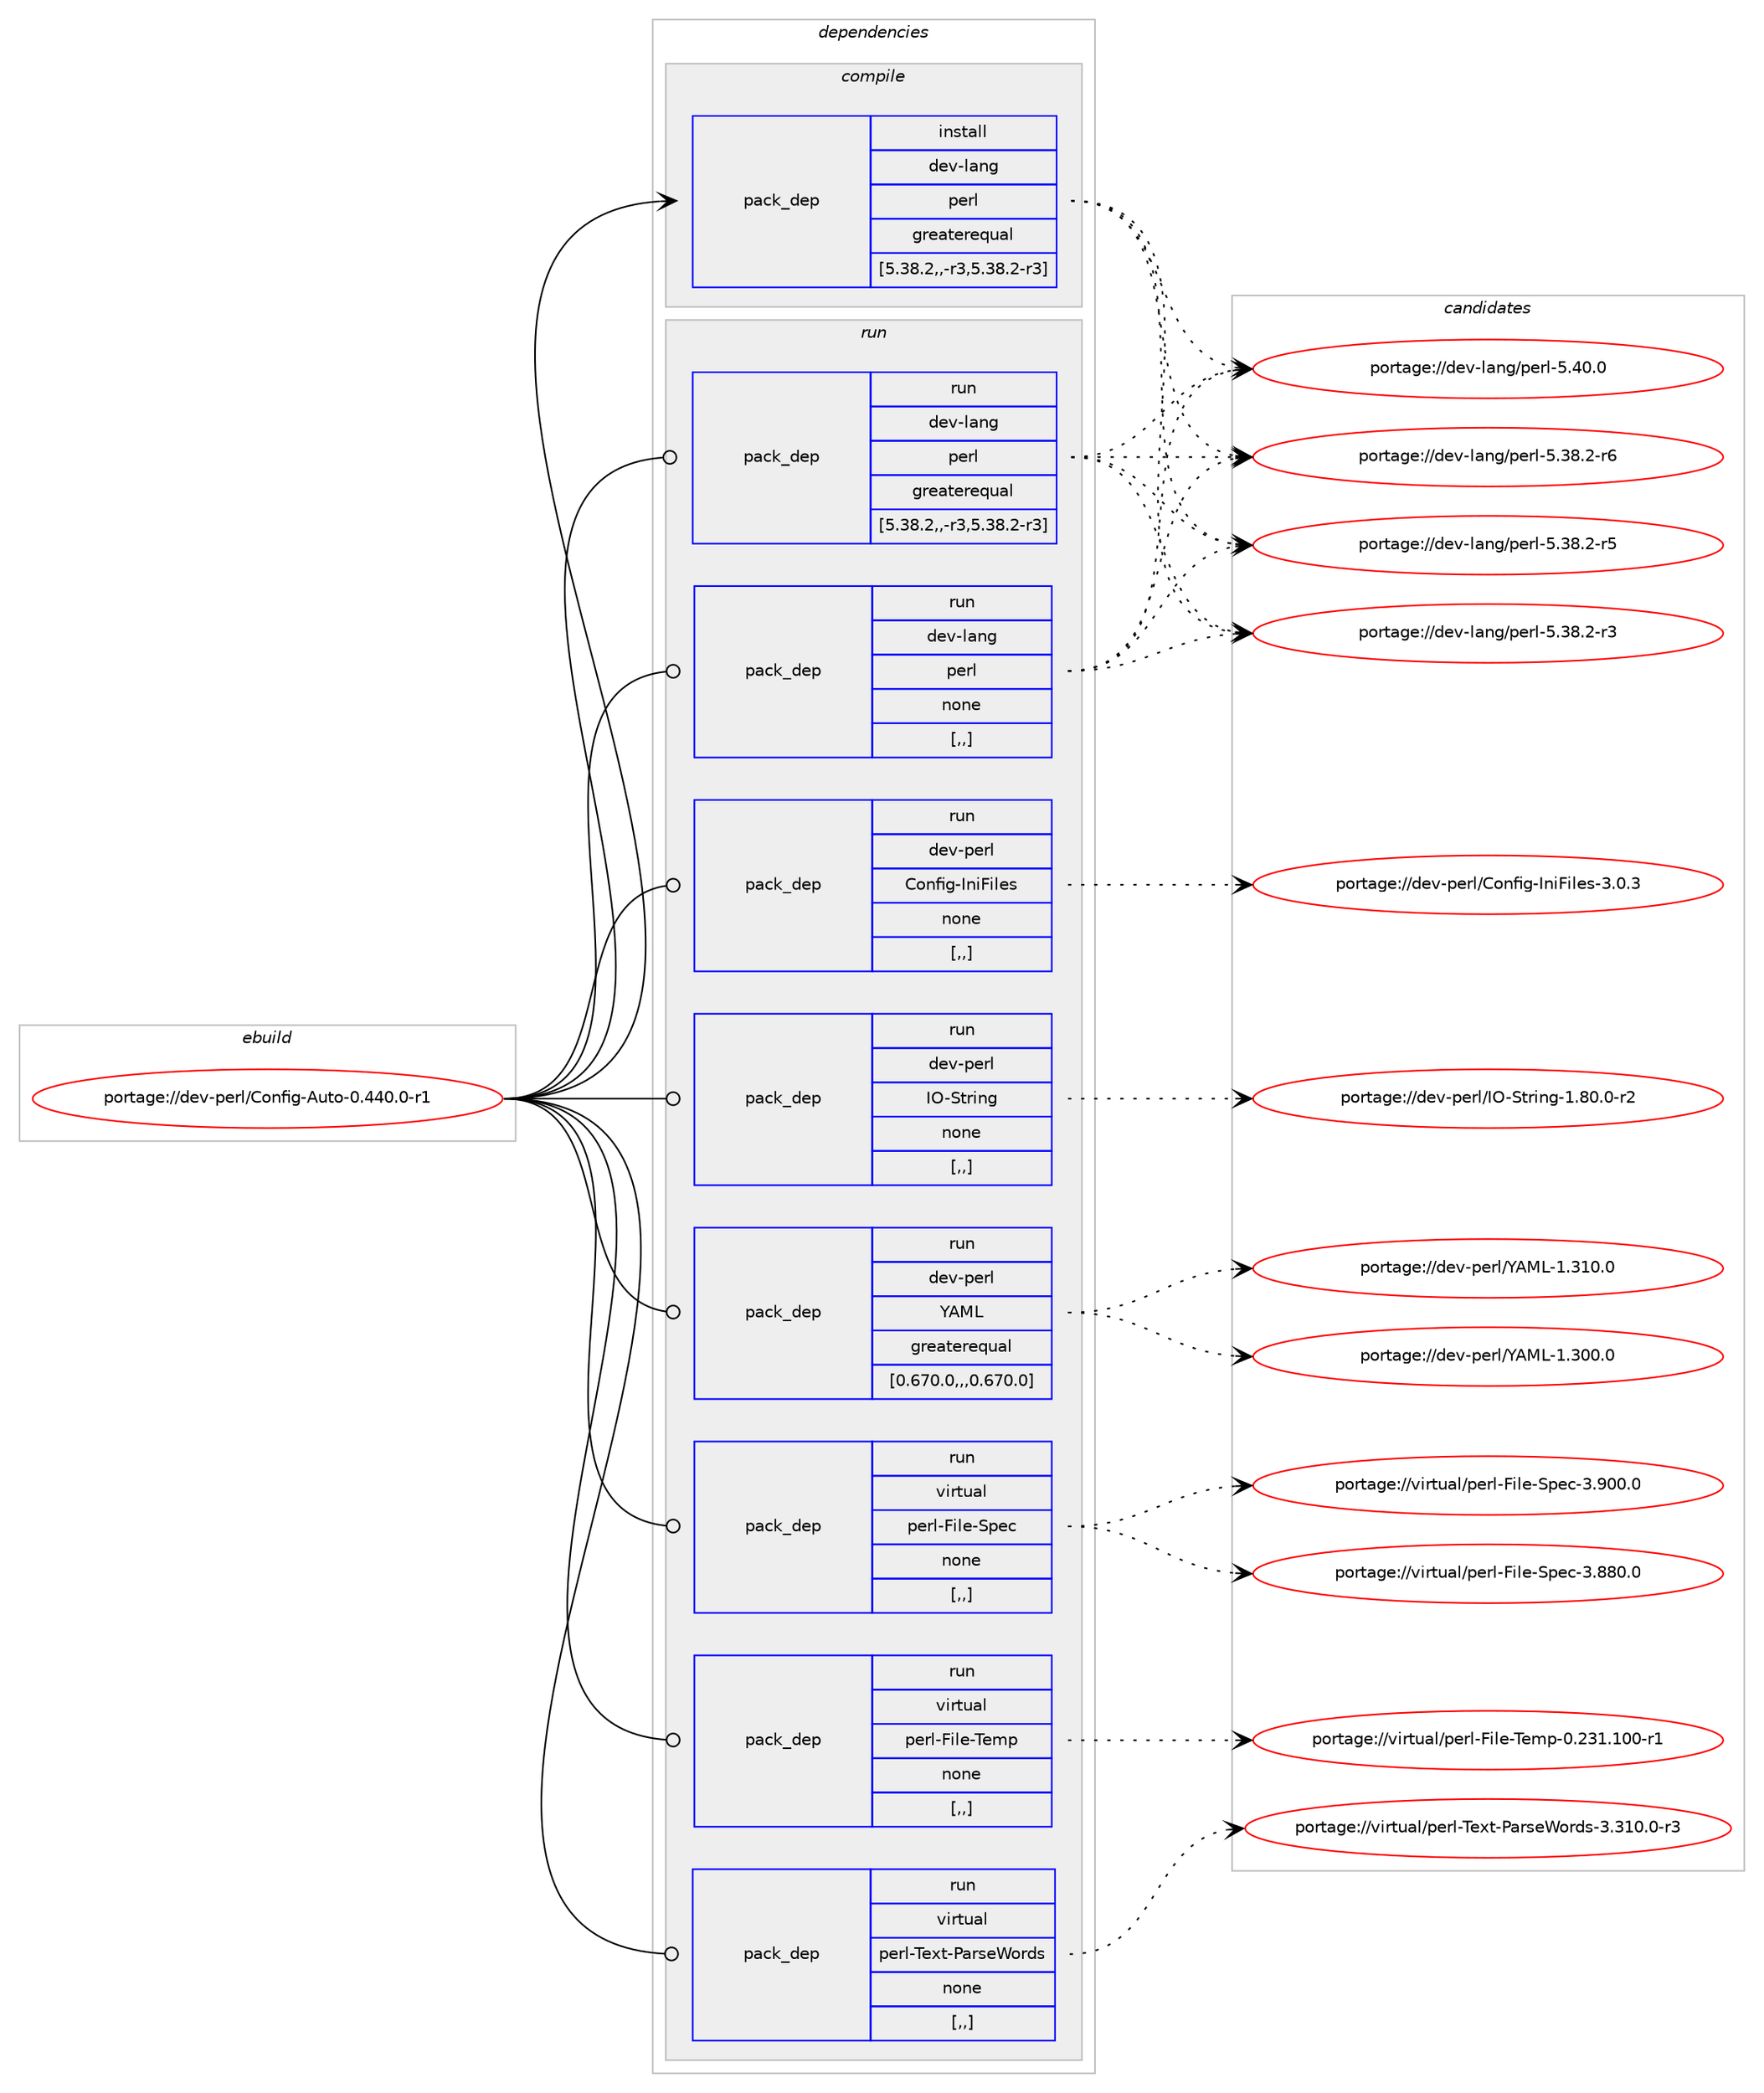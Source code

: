 digraph prolog {

# *************
# Graph options
# *************

newrank=true;
concentrate=true;
compound=true;
graph [rankdir=LR,fontname=Helvetica,fontsize=10,ranksep=1.5];#, ranksep=2.5, nodesep=0.2];
edge  [arrowhead=vee];
node  [fontname=Helvetica,fontsize=10];

# **********
# The ebuild
# **********

subgraph cluster_leftcol {
color=gray;
label=<<i>ebuild</i>>;
id [label="portage://dev-perl/Config-Auto-0.440.0-r1", color=red, width=4, href="../dev-perl/Config-Auto-0.440.0-r1.svg"];
}

# ****************
# The dependencies
# ****************

subgraph cluster_midcol {
color=gray;
label=<<i>dependencies</i>>;
subgraph cluster_compile {
fillcolor="#eeeeee";
style=filled;
label=<<i>compile</i>>;
subgraph pack96581 {
dependency127618 [label=<<TABLE BORDER="0" CELLBORDER="1" CELLSPACING="0" CELLPADDING="4" WIDTH="220"><TR><TD ROWSPAN="6" CELLPADDING="30">pack_dep</TD></TR><TR><TD WIDTH="110">install</TD></TR><TR><TD>dev-lang</TD></TR><TR><TD>perl</TD></TR><TR><TD>greaterequal</TD></TR><TR><TD>[5.38.2,,-r3,5.38.2-r3]</TD></TR></TABLE>>, shape=none, color=blue];
}
id:e -> dependency127618:w [weight=20,style="solid",arrowhead="vee"];
}
subgraph cluster_compileandrun {
fillcolor="#eeeeee";
style=filled;
label=<<i>compile and run</i>>;
}
subgraph cluster_run {
fillcolor="#eeeeee";
style=filled;
label=<<i>run</i>>;
subgraph pack96582 {
dependency127619 [label=<<TABLE BORDER="0" CELLBORDER="1" CELLSPACING="0" CELLPADDING="4" WIDTH="220"><TR><TD ROWSPAN="6" CELLPADDING="30">pack_dep</TD></TR><TR><TD WIDTH="110">run</TD></TR><TR><TD>dev-lang</TD></TR><TR><TD>perl</TD></TR><TR><TD>greaterequal</TD></TR><TR><TD>[5.38.2,,-r3,5.38.2-r3]</TD></TR></TABLE>>, shape=none, color=blue];
}
id:e -> dependency127619:w [weight=20,style="solid",arrowhead="odot"];
subgraph pack96583 {
dependency127620 [label=<<TABLE BORDER="0" CELLBORDER="1" CELLSPACING="0" CELLPADDING="4" WIDTH="220"><TR><TD ROWSPAN="6" CELLPADDING="30">pack_dep</TD></TR><TR><TD WIDTH="110">run</TD></TR><TR><TD>dev-lang</TD></TR><TR><TD>perl</TD></TR><TR><TD>none</TD></TR><TR><TD>[,,]</TD></TR></TABLE>>, shape=none, color=blue];
}
id:e -> dependency127620:w [weight=20,style="solid",arrowhead="odot"];
subgraph pack96584 {
dependency127621 [label=<<TABLE BORDER="0" CELLBORDER="1" CELLSPACING="0" CELLPADDING="4" WIDTH="220"><TR><TD ROWSPAN="6" CELLPADDING="30">pack_dep</TD></TR><TR><TD WIDTH="110">run</TD></TR><TR><TD>dev-perl</TD></TR><TR><TD>Config-IniFiles</TD></TR><TR><TD>none</TD></TR><TR><TD>[,,]</TD></TR></TABLE>>, shape=none, color=blue];
}
id:e -> dependency127621:w [weight=20,style="solid",arrowhead="odot"];
subgraph pack96585 {
dependency127622 [label=<<TABLE BORDER="0" CELLBORDER="1" CELLSPACING="0" CELLPADDING="4" WIDTH="220"><TR><TD ROWSPAN="6" CELLPADDING="30">pack_dep</TD></TR><TR><TD WIDTH="110">run</TD></TR><TR><TD>dev-perl</TD></TR><TR><TD>IO-String</TD></TR><TR><TD>none</TD></TR><TR><TD>[,,]</TD></TR></TABLE>>, shape=none, color=blue];
}
id:e -> dependency127622:w [weight=20,style="solid",arrowhead="odot"];
subgraph pack96586 {
dependency127623 [label=<<TABLE BORDER="0" CELLBORDER="1" CELLSPACING="0" CELLPADDING="4" WIDTH="220"><TR><TD ROWSPAN="6" CELLPADDING="30">pack_dep</TD></TR><TR><TD WIDTH="110">run</TD></TR><TR><TD>dev-perl</TD></TR><TR><TD>YAML</TD></TR><TR><TD>greaterequal</TD></TR><TR><TD>[0.670.0,,,0.670.0]</TD></TR></TABLE>>, shape=none, color=blue];
}
id:e -> dependency127623:w [weight=20,style="solid",arrowhead="odot"];
subgraph pack96587 {
dependency127624 [label=<<TABLE BORDER="0" CELLBORDER="1" CELLSPACING="0" CELLPADDING="4" WIDTH="220"><TR><TD ROWSPAN="6" CELLPADDING="30">pack_dep</TD></TR><TR><TD WIDTH="110">run</TD></TR><TR><TD>virtual</TD></TR><TR><TD>perl-File-Spec</TD></TR><TR><TD>none</TD></TR><TR><TD>[,,]</TD></TR></TABLE>>, shape=none, color=blue];
}
id:e -> dependency127624:w [weight=20,style="solid",arrowhead="odot"];
subgraph pack96588 {
dependency127625 [label=<<TABLE BORDER="0" CELLBORDER="1" CELLSPACING="0" CELLPADDING="4" WIDTH="220"><TR><TD ROWSPAN="6" CELLPADDING="30">pack_dep</TD></TR><TR><TD WIDTH="110">run</TD></TR><TR><TD>virtual</TD></TR><TR><TD>perl-File-Temp</TD></TR><TR><TD>none</TD></TR><TR><TD>[,,]</TD></TR></TABLE>>, shape=none, color=blue];
}
id:e -> dependency127625:w [weight=20,style="solid",arrowhead="odot"];
subgraph pack96589 {
dependency127626 [label=<<TABLE BORDER="0" CELLBORDER="1" CELLSPACING="0" CELLPADDING="4" WIDTH="220"><TR><TD ROWSPAN="6" CELLPADDING="30">pack_dep</TD></TR><TR><TD WIDTH="110">run</TD></TR><TR><TD>virtual</TD></TR><TR><TD>perl-Text-ParseWords</TD></TR><TR><TD>none</TD></TR><TR><TD>[,,]</TD></TR></TABLE>>, shape=none, color=blue];
}
id:e -> dependency127626:w [weight=20,style="solid",arrowhead="odot"];
}
}

# **************
# The candidates
# **************

subgraph cluster_choices {
rank=same;
color=gray;
label=<<i>candidates</i>>;

subgraph choice96581 {
color=black;
nodesep=1;
choice10010111845108971101034711210111410845534652484648 [label="portage://dev-lang/perl-5.40.0", color=red, width=4,href="../dev-lang/perl-5.40.0.svg"];
choice100101118451089711010347112101114108455346515646504511454 [label="portage://dev-lang/perl-5.38.2-r6", color=red, width=4,href="../dev-lang/perl-5.38.2-r6.svg"];
choice100101118451089711010347112101114108455346515646504511453 [label="portage://dev-lang/perl-5.38.2-r5", color=red, width=4,href="../dev-lang/perl-5.38.2-r5.svg"];
choice100101118451089711010347112101114108455346515646504511451 [label="portage://dev-lang/perl-5.38.2-r3", color=red, width=4,href="../dev-lang/perl-5.38.2-r3.svg"];
dependency127618:e -> choice10010111845108971101034711210111410845534652484648:w [style=dotted,weight="100"];
dependency127618:e -> choice100101118451089711010347112101114108455346515646504511454:w [style=dotted,weight="100"];
dependency127618:e -> choice100101118451089711010347112101114108455346515646504511453:w [style=dotted,weight="100"];
dependency127618:e -> choice100101118451089711010347112101114108455346515646504511451:w [style=dotted,weight="100"];
}
subgraph choice96582 {
color=black;
nodesep=1;
choice10010111845108971101034711210111410845534652484648 [label="portage://dev-lang/perl-5.40.0", color=red, width=4,href="../dev-lang/perl-5.40.0.svg"];
choice100101118451089711010347112101114108455346515646504511454 [label="portage://dev-lang/perl-5.38.2-r6", color=red, width=4,href="../dev-lang/perl-5.38.2-r6.svg"];
choice100101118451089711010347112101114108455346515646504511453 [label="portage://dev-lang/perl-5.38.2-r5", color=red, width=4,href="../dev-lang/perl-5.38.2-r5.svg"];
choice100101118451089711010347112101114108455346515646504511451 [label="portage://dev-lang/perl-5.38.2-r3", color=red, width=4,href="../dev-lang/perl-5.38.2-r3.svg"];
dependency127619:e -> choice10010111845108971101034711210111410845534652484648:w [style=dotted,weight="100"];
dependency127619:e -> choice100101118451089711010347112101114108455346515646504511454:w [style=dotted,weight="100"];
dependency127619:e -> choice100101118451089711010347112101114108455346515646504511453:w [style=dotted,weight="100"];
dependency127619:e -> choice100101118451089711010347112101114108455346515646504511451:w [style=dotted,weight="100"];
}
subgraph choice96583 {
color=black;
nodesep=1;
choice10010111845108971101034711210111410845534652484648 [label="portage://dev-lang/perl-5.40.0", color=red, width=4,href="../dev-lang/perl-5.40.0.svg"];
choice100101118451089711010347112101114108455346515646504511454 [label="portage://dev-lang/perl-5.38.2-r6", color=red, width=4,href="../dev-lang/perl-5.38.2-r6.svg"];
choice100101118451089711010347112101114108455346515646504511453 [label="portage://dev-lang/perl-5.38.2-r5", color=red, width=4,href="../dev-lang/perl-5.38.2-r5.svg"];
choice100101118451089711010347112101114108455346515646504511451 [label="portage://dev-lang/perl-5.38.2-r3", color=red, width=4,href="../dev-lang/perl-5.38.2-r3.svg"];
dependency127620:e -> choice10010111845108971101034711210111410845534652484648:w [style=dotted,weight="100"];
dependency127620:e -> choice100101118451089711010347112101114108455346515646504511454:w [style=dotted,weight="100"];
dependency127620:e -> choice100101118451089711010347112101114108455346515646504511453:w [style=dotted,weight="100"];
dependency127620:e -> choice100101118451089711010347112101114108455346515646504511451:w [style=dotted,weight="100"];
}
subgraph choice96584 {
color=black;
nodesep=1;
choice100101118451121011141084767111110102105103457311010570105108101115455146484651 [label="portage://dev-perl/Config-IniFiles-3.0.3", color=red, width=4,href="../dev-perl/Config-IniFiles-3.0.3.svg"];
dependency127621:e -> choice100101118451121011141084767111110102105103457311010570105108101115455146484651:w [style=dotted,weight="100"];
}
subgraph choice96585 {
color=black;
nodesep=1;
choice100101118451121011141084773794583116114105110103454946564846484511450 [label="portage://dev-perl/IO-String-1.80.0-r2", color=red, width=4,href="../dev-perl/IO-String-1.80.0-r2.svg"];
dependency127622:e -> choice100101118451121011141084773794583116114105110103454946564846484511450:w [style=dotted,weight="100"];
}
subgraph choice96586 {
color=black;
nodesep=1;
choice1001011184511210111410847896577764549465149484648 [label="portage://dev-perl/YAML-1.310.0", color=red, width=4,href="../dev-perl/YAML-1.310.0.svg"];
choice1001011184511210111410847896577764549465148484648 [label="portage://dev-perl/YAML-1.300.0", color=red, width=4,href="../dev-perl/YAML-1.300.0.svg"];
dependency127623:e -> choice1001011184511210111410847896577764549465149484648:w [style=dotted,weight="100"];
dependency127623:e -> choice1001011184511210111410847896577764549465148484648:w [style=dotted,weight="100"];
}
subgraph choice96587 {
color=black;
nodesep=1;
choice118105114116117971084711210111410845701051081014583112101994551465748484648 [label="portage://virtual/perl-File-Spec-3.900.0", color=red, width=4,href="../virtual/perl-File-Spec-3.900.0.svg"];
choice118105114116117971084711210111410845701051081014583112101994551465656484648 [label="portage://virtual/perl-File-Spec-3.880.0", color=red, width=4,href="../virtual/perl-File-Spec-3.880.0.svg"];
dependency127624:e -> choice118105114116117971084711210111410845701051081014583112101994551465748484648:w [style=dotted,weight="100"];
dependency127624:e -> choice118105114116117971084711210111410845701051081014583112101994551465656484648:w [style=dotted,weight="100"];
}
subgraph choice96588 {
color=black;
nodesep=1;
choice118105114116117971084711210111410845701051081014584101109112454846505149464948484511449 [label="portage://virtual/perl-File-Temp-0.231.100-r1", color=red, width=4,href="../virtual/perl-File-Temp-0.231.100-r1.svg"];
dependency127625:e -> choice118105114116117971084711210111410845701051081014584101109112454846505149464948484511449:w [style=dotted,weight="100"];
}
subgraph choice96589 {
color=black;
nodesep=1;
choice118105114116117971084711210111410845841011201164580971141151018711111410011545514651494846484511451 [label="portage://virtual/perl-Text-ParseWords-3.310.0-r3", color=red, width=4,href="../virtual/perl-Text-ParseWords-3.310.0-r3.svg"];
dependency127626:e -> choice118105114116117971084711210111410845841011201164580971141151018711111410011545514651494846484511451:w [style=dotted,weight="100"];
}
}

}
